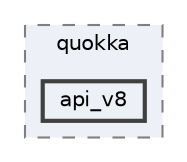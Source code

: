 digraph "include/quokka/api_v8"
{
 // LATEX_PDF_SIZE
  bgcolor="transparent";
  edge [fontname=Helvetica,fontsize=10,labelfontname=Helvetica,labelfontsize=10];
  node [fontname=Helvetica,fontsize=10,shape=box,height=0.2,width=0.4];
  compound=true
  subgraph clusterdir_98adfcdd6787381660bdc015da030649 {
    graph [ bgcolor="#edf0f7", pencolor="grey50", label="quokka", fontname=Helvetica,fontsize=10 style="filled,dashed", URL="dir_98adfcdd6787381660bdc015da030649.html",tooltip=""]
  dir_df5cc0758fe864f4300a45010aff1681 [label="api_v8", fillcolor="#edf0f7", color="grey25", style="filled,bold", URL="dir_df5cc0758fe864f4300a45010aff1681.html",tooltip=""];
  }
}
